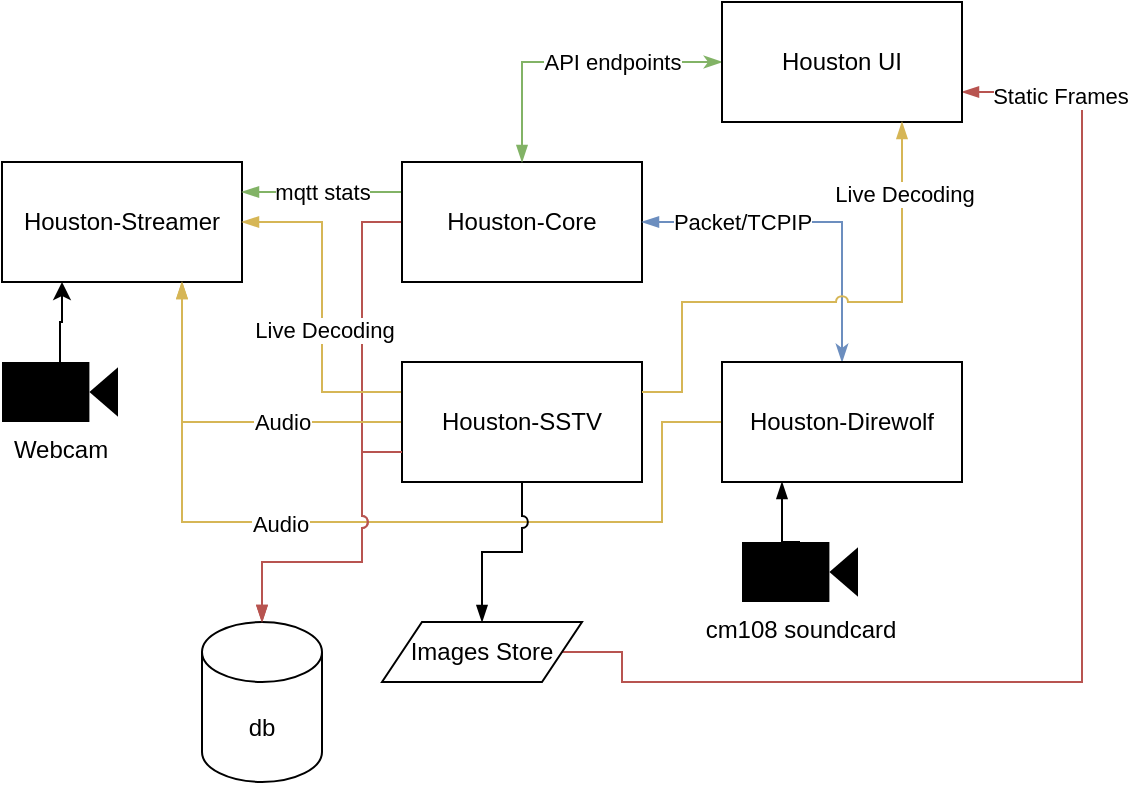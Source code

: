 <mxfile version="20.3.6" type="device"><diagram id="H82WxY2bcJYzZt5SOCak" name="Page-1"><mxGraphModel dx="813" dy="417" grid="1" gridSize="10" guides="1" tooltips="1" connect="1" arrows="1" fold="1" page="1" pageScale="1" pageWidth="850" pageHeight="1100" math="0" shadow="0"><root><mxCell id="0"/><mxCell id="1" parent="0"/><mxCell id="HMGNmN4IaD8-yaYROxBx-18" style="edgeStyle=orthogonalEdgeStyle;rounded=0;orthogonalLoop=1;jettySize=auto;html=1;exitX=0;exitY=0.5;exitDx=0;exitDy=0;entryX=0.75;entryY=1;entryDx=0;entryDy=0;startArrow=none;startFill=0;endArrow=blockThin;endFill=1;jumpStyle=arc;fillColor=#fff2cc;strokeColor=#d6b656;" edge="1" parent="1" source="HMGNmN4IaD8-yaYROxBx-12" target="HMGNmN4IaD8-yaYROxBx-1"><mxGeometry relative="1" as="geometry"><Array as="points"><mxPoint x="450" y="250"/><mxPoint x="450" y="300"/><mxPoint x="210" y="300"/></Array></mxGeometry></mxCell><mxCell id="HMGNmN4IaD8-yaYROxBx-19" value="Audio" style="edgeLabel;html=1;align=center;verticalAlign=middle;resizable=0;points=[];" vertex="1" connectable="0" parent="HMGNmN4IaD8-yaYROxBx-18"><mxGeometry x="0.123" y="1" relative="1" as="geometry"><mxPoint x="-24" as="offset"/></mxGeometry></mxCell><mxCell id="HMGNmN4IaD8-yaYROxBx-32" style="edgeStyle=orthogonalEdgeStyle;rounded=0;jumpStyle=arc;orthogonalLoop=1;jettySize=auto;html=1;exitX=0;exitY=0.5;exitDx=0;exitDy=0;startArrow=none;startFill=0;endArrow=blockThin;endFill=1;fillColor=#f8cecc;strokeColor=#b85450;" edge="1" parent="1" source="HMGNmN4IaD8-yaYROxBx-4"><mxGeometry relative="1" as="geometry"><mxPoint x="250" y="350" as="targetPoint"/><Array as="points"><mxPoint x="300" y="150"/><mxPoint x="300" y="320"/><mxPoint x="250" y="320"/></Array></mxGeometry></mxCell><mxCell id="HMGNmN4IaD8-yaYROxBx-1" value="Houston-Streamer" style="rounded=0;whiteSpace=wrap;html=1;" vertex="1" parent="1"><mxGeometry x="120" y="120" width="120" height="60" as="geometry"/></mxCell><mxCell id="HMGNmN4IaD8-yaYROxBx-3" style="edgeStyle=orthogonalEdgeStyle;rounded=0;orthogonalLoop=1;jettySize=auto;html=1;exitX=0.5;exitY=0;exitDx=0;exitDy=0;exitPerimeter=0;entryX=0.25;entryY=1;entryDx=0;entryDy=0;" edge="1" parent="1" source="HMGNmN4IaD8-yaYROxBx-2" target="HMGNmN4IaD8-yaYROxBx-1"><mxGeometry relative="1" as="geometry"/></mxCell><mxCell id="HMGNmN4IaD8-yaYROxBx-2" value="Webcam" style="shape=mxgraph.signs.tech.video_camera;html=1;pointerEvents=1;fillColor=#000000;strokeColor=none;verticalLabelPosition=bottom;verticalAlign=top;align=center;" vertex="1" parent="1"><mxGeometry x="120" y="220" width="58" height="30" as="geometry"/></mxCell><mxCell id="HMGNmN4IaD8-yaYROxBx-5" value="mqtt stats" style="edgeStyle=orthogonalEdgeStyle;rounded=0;orthogonalLoop=1;jettySize=auto;html=1;exitX=0;exitY=0.25;exitDx=0;exitDy=0;entryX=1;entryY=0.25;entryDx=0;entryDy=0;endArrow=blockThin;endFill=1;fillColor=#d5e8d4;strokeColor=#82b366;" edge="1" parent="1" source="HMGNmN4IaD8-yaYROxBx-4" target="HMGNmN4IaD8-yaYROxBx-1"><mxGeometry relative="1" as="geometry"/></mxCell><mxCell id="HMGNmN4IaD8-yaYROxBx-4" value="&lt;div&gt;Houston-Core&lt;/div&gt;" style="rounded=0;whiteSpace=wrap;html=1;" vertex="1" parent="1"><mxGeometry x="320" y="120" width="120" height="60" as="geometry"/></mxCell><mxCell id="HMGNmN4IaD8-yaYROxBx-7" style="edgeStyle=orthogonalEdgeStyle;rounded=0;orthogonalLoop=1;jettySize=auto;html=1;exitX=0;exitY=0.25;exitDx=0;exitDy=0;entryX=1;entryY=0.5;entryDx=0;entryDy=0;endArrow=blockThin;endFill=1;fillColor=#fff2cc;strokeColor=#d6b656;" edge="1" parent="1" source="HMGNmN4IaD8-yaYROxBx-6" target="HMGNmN4IaD8-yaYROxBx-1"><mxGeometry relative="1" as="geometry"/></mxCell><mxCell id="HMGNmN4IaD8-yaYROxBx-15" value="&lt;div&gt;Live Decoding&lt;/div&gt;" style="edgeLabel;html=1;align=center;verticalAlign=middle;resizable=0;points=[];" vertex="1" connectable="0" parent="HMGNmN4IaD8-yaYROxBx-7"><mxGeometry x="-0.141" y="-1" relative="1" as="geometry"><mxPoint as="offset"/></mxGeometry></mxCell><mxCell id="HMGNmN4IaD8-yaYROxBx-11" style="edgeStyle=orthogonalEdgeStyle;rounded=0;orthogonalLoop=1;jettySize=auto;html=1;exitX=0.5;exitY=1;exitDx=0;exitDy=0;entryX=0.5;entryY=0;entryDx=0;entryDy=0;endArrow=blockThin;endFill=1;jumpStyle=arc;" edge="1" parent="1" source="HMGNmN4IaD8-yaYROxBx-6" target="HMGNmN4IaD8-yaYROxBx-10"><mxGeometry relative="1" as="geometry"/></mxCell><mxCell id="HMGNmN4IaD8-yaYROxBx-16" style="edgeStyle=orthogonalEdgeStyle;rounded=0;orthogonalLoop=1;jettySize=auto;html=1;exitX=0;exitY=0.5;exitDx=0;exitDy=0;entryX=0.75;entryY=1;entryDx=0;entryDy=0;startArrow=none;startFill=0;endArrow=blockThin;endFill=1;fillColor=#fff2cc;strokeColor=#d6b656;" edge="1" parent="1" source="HMGNmN4IaD8-yaYROxBx-6" target="HMGNmN4IaD8-yaYROxBx-1"><mxGeometry relative="1" as="geometry"/></mxCell><mxCell id="HMGNmN4IaD8-yaYROxBx-17" value="Audio" style="edgeLabel;html=1;align=center;verticalAlign=middle;resizable=0;points=[];" vertex="1" connectable="0" parent="HMGNmN4IaD8-yaYROxBx-16"><mxGeometry x="-0.036" y="1" relative="1" as="geometry"><mxPoint x="27" y="-1" as="offset"/></mxGeometry></mxCell><mxCell id="HMGNmN4IaD8-yaYROxBx-6" value="Houston-SSTV" style="rounded=0;whiteSpace=wrap;html=1;" vertex="1" parent="1"><mxGeometry x="320" y="220" width="120" height="60" as="geometry"/></mxCell><mxCell id="HMGNmN4IaD8-yaYROxBx-28" style="edgeStyle=orthogonalEdgeStyle;rounded=0;jumpStyle=arc;orthogonalLoop=1;jettySize=auto;html=1;exitX=1;exitY=0.5;exitDx=0;exitDy=0;entryX=1;entryY=0.75;entryDx=0;entryDy=0;startArrow=none;startFill=0;endArrow=blockThin;endFill=1;fillColor=#f8cecc;strokeColor=#b85450;" edge="1" parent="1" source="HMGNmN4IaD8-yaYROxBx-10" target="HMGNmN4IaD8-yaYROxBx-23"><mxGeometry relative="1" as="geometry"><Array as="points"><mxPoint x="430" y="365"/><mxPoint x="430" y="380"/><mxPoint x="660" y="380"/><mxPoint x="660" y="85"/></Array></mxGeometry></mxCell><mxCell id="HMGNmN4IaD8-yaYROxBx-29" value="Static Frames" style="edgeLabel;html=1;align=center;verticalAlign=middle;resizable=0;points=[];" vertex="1" connectable="0" parent="HMGNmN4IaD8-yaYROxBx-28"><mxGeometry x="0.927" y="2" relative="1" as="geometry"><mxPoint x="26" as="offset"/></mxGeometry></mxCell><mxCell id="HMGNmN4IaD8-yaYROxBx-10" value="Images Store" style="shape=parallelogram;perimeter=parallelogramPerimeter;whiteSpace=wrap;html=1;fixedSize=1;" vertex="1" parent="1"><mxGeometry x="310" y="350" width="100" height="30" as="geometry"/></mxCell><mxCell id="HMGNmN4IaD8-yaYROxBx-13" style="edgeStyle=orthogonalEdgeStyle;rounded=0;orthogonalLoop=1;jettySize=auto;html=1;exitX=0.5;exitY=0;exitDx=0;exitDy=0;entryX=1;entryY=0.5;entryDx=0;entryDy=0;endArrow=blockThin;endFill=1;startArrow=classicThin;startFill=1;fillColor=#dae8fc;strokeColor=#6c8ebf;" edge="1" parent="1" source="HMGNmN4IaD8-yaYROxBx-12" target="HMGNmN4IaD8-yaYROxBx-4"><mxGeometry relative="1" as="geometry"/></mxCell><mxCell id="HMGNmN4IaD8-yaYROxBx-14" value="Packet/TCPIP" style="edgeLabel;html=1;align=center;verticalAlign=middle;resizable=0;points=[];" vertex="1" connectable="0" parent="HMGNmN4IaD8-yaYROxBx-13"><mxGeometry x="0.239" y="-1" relative="1" as="geometry"><mxPoint x="-15" y="1" as="offset"/></mxGeometry></mxCell><mxCell id="HMGNmN4IaD8-yaYROxBx-12" value="Houston-Direwolf" style="rounded=0;whiteSpace=wrap;html=1;" vertex="1" parent="1"><mxGeometry x="480" y="220" width="120" height="60" as="geometry"/></mxCell><mxCell id="HMGNmN4IaD8-yaYROxBx-22" style="edgeStyle=orthogonalEdgeStyle;rounded=0;jumpStyle=arc;orthogonalLoop=1;jettySize=auto;html=1;exitX=0.5;exitY=0;exitDx=0;exitDy=0;exitPerimeter=0;entryX=0.25;entryY=1;entryDx=0;entryDy=0;startArrow=none;startFill=0;endArrow=blockThin;endFill=1;" edge="1" parent="1" source="HMGNmN4IaD8-yaYROxBx-20" target="HMGNmN4IaD8-yaYROxBx-12"><mxGeometry relative="1" as="geometry"/></mxCell><mxCell id="HMGNmN4IaD8-yaYROxBx-20" value="cm108 soundcard" style="shape=mxgraph.signs.tech.video_camera;html=1;pointerEvents=1;fillColor=#000000;strokeColor=none;verticalLabelPosition=bottom;verticalAlign=top;align=center;" vertex="1" parent="1"><mxGeometry x="490" y="310" width="58" height="30" as="geometry"/></mxCell><mxCell id="HMGNmN4IaD8-yaYROxBx-24" style="edgeStyle=orthogonalEdgeStyle;rounded=0;jumpStyle=arc;orthogonalLoop=1;jettySize=auto;html=1;exitX=0;exitY=0.5;exitDx=0;exitDy=0;entryX=0.5;entryY=0;entryDx=0;entryDy=0;startArrow=classicThin;startFill=1;endArrow=blockThin;endFill=1;fillColor=#d5e8d4;strokeColor=#82b366;" edge="1" parent="1" source="HMGNmN4IaD8-yaYROxBx-23" target="HMGNmN4IaD8-yaYROxBx-4"><mxGeometry relative="1" as="geometry"/></mxCell><mxCell id="HMGNmN4IaD8-yaYROxBx-25" value="API endpoints" style="edgeLabel;html=1;align=center;verticalAlign=middle;resizable=0;points=[];" vertex="1" connectable="0" parent="HMGNmN4IaD8-yaYROxBx-24"><mxGeometry x="0.042" y="-2" relative="1" as="geometry"><mxPoint x="23" y="2" as="offset"/></mxGeometry></mxCell><mxCell id="HMGNmN4IaD8-yaYROxBx-23" value="Houston UI" style="rounded=0;whiteSpace=wrap;html=1;" vertex="1" parent="1"><mxGeometry x="480" y="40" width="120" height="60" as="geometry"/></mxCell><mxCell id="HMGNmN4IaD8-yaYROxBx-26" style="edgeStyle=orthogonalEdgeStyle;rounded=0;jumpStyle=arc;orthogonalLoop=1;jettySize=auto;html=1;exitX=1;exitY=0.25;exitDx=0;exitDy=0;entryX=0.75;entryY=1;entryDx=0;entryDy=0;startArrow=none;startFill=0;endArrow=blockThin;endFill=1;fillColor=#fff2cc;strokeColor=#d6b656;" edge="1" parent="1" source="HMGNmN4IaD8-yaYROxBx-6" target="HMGNmN4IaD8-yaYROxBx-23"><mxGeometry relative="1" as="geometry"><Array as="points"><mxPoint x="460" y="235"/><mxPoint x="460" y="190"/><mxPoint x="570" y="190"/></Array></mxGeometry></mxCell><mxCell id="HMGNmN4IaD8-yaYROxBx-27" value="Live Decoding" style="edgeLabel;html=1;align=center;verticalAlign=middle;resizable=0;points=[];" vertex="1" connectable="0" parent="HMGNmN4IaD8-yaYROxBx-26"><mxGeometry x="0.732" y="-1" relative="1" as="geometry"><mxPoint as="offset"/></mxGeometry></mxCell><mxCell id="HMGNmN4IaD8-yaYROxBx-30" value="db" style="shape=cylinder3;whiteSpace=wrap;html=1;boundedLbl=1;backgroundOutline=1;size=15;" vertex="1" parent="1"><mxGeometry x="220" y="350" width="60" height="80" as="geometry"/></mxCell><mxCell id="HMGNmN4IaD8-yaYROxBx-31" style="edgeStyle=orthogonalEdgeStyle;rounded=0;jumpStyle=arc;orthogonalLoop=1;jettySize=auto;html=1;exitX=0;exitY=0.75;exitDx=0;exitDy=0;entryX=0.5;entryY=0;entryDx=0;entryDy=0;entryPerimeter=0;startArrow=none;startFill=0;endArrow=blockThin;endFill=1;fillColor=#f8cecc;strokeColor=#b85450;" edge="1" parent="1" source="HMGNmN4IaD8-yaYROxBx-6" target="HMGNmN4IaD8-yaYROxBx-30"><mxGeometry relative="1" as="geometry"><Array as="points"><mxPoint x="300" y="265"/><mxPoint x="300" y="320"/><mxPoint x="250" y="320"/></Array></mxGeometry></mxCell></root></mxGraphModel></diagram></mxfile>